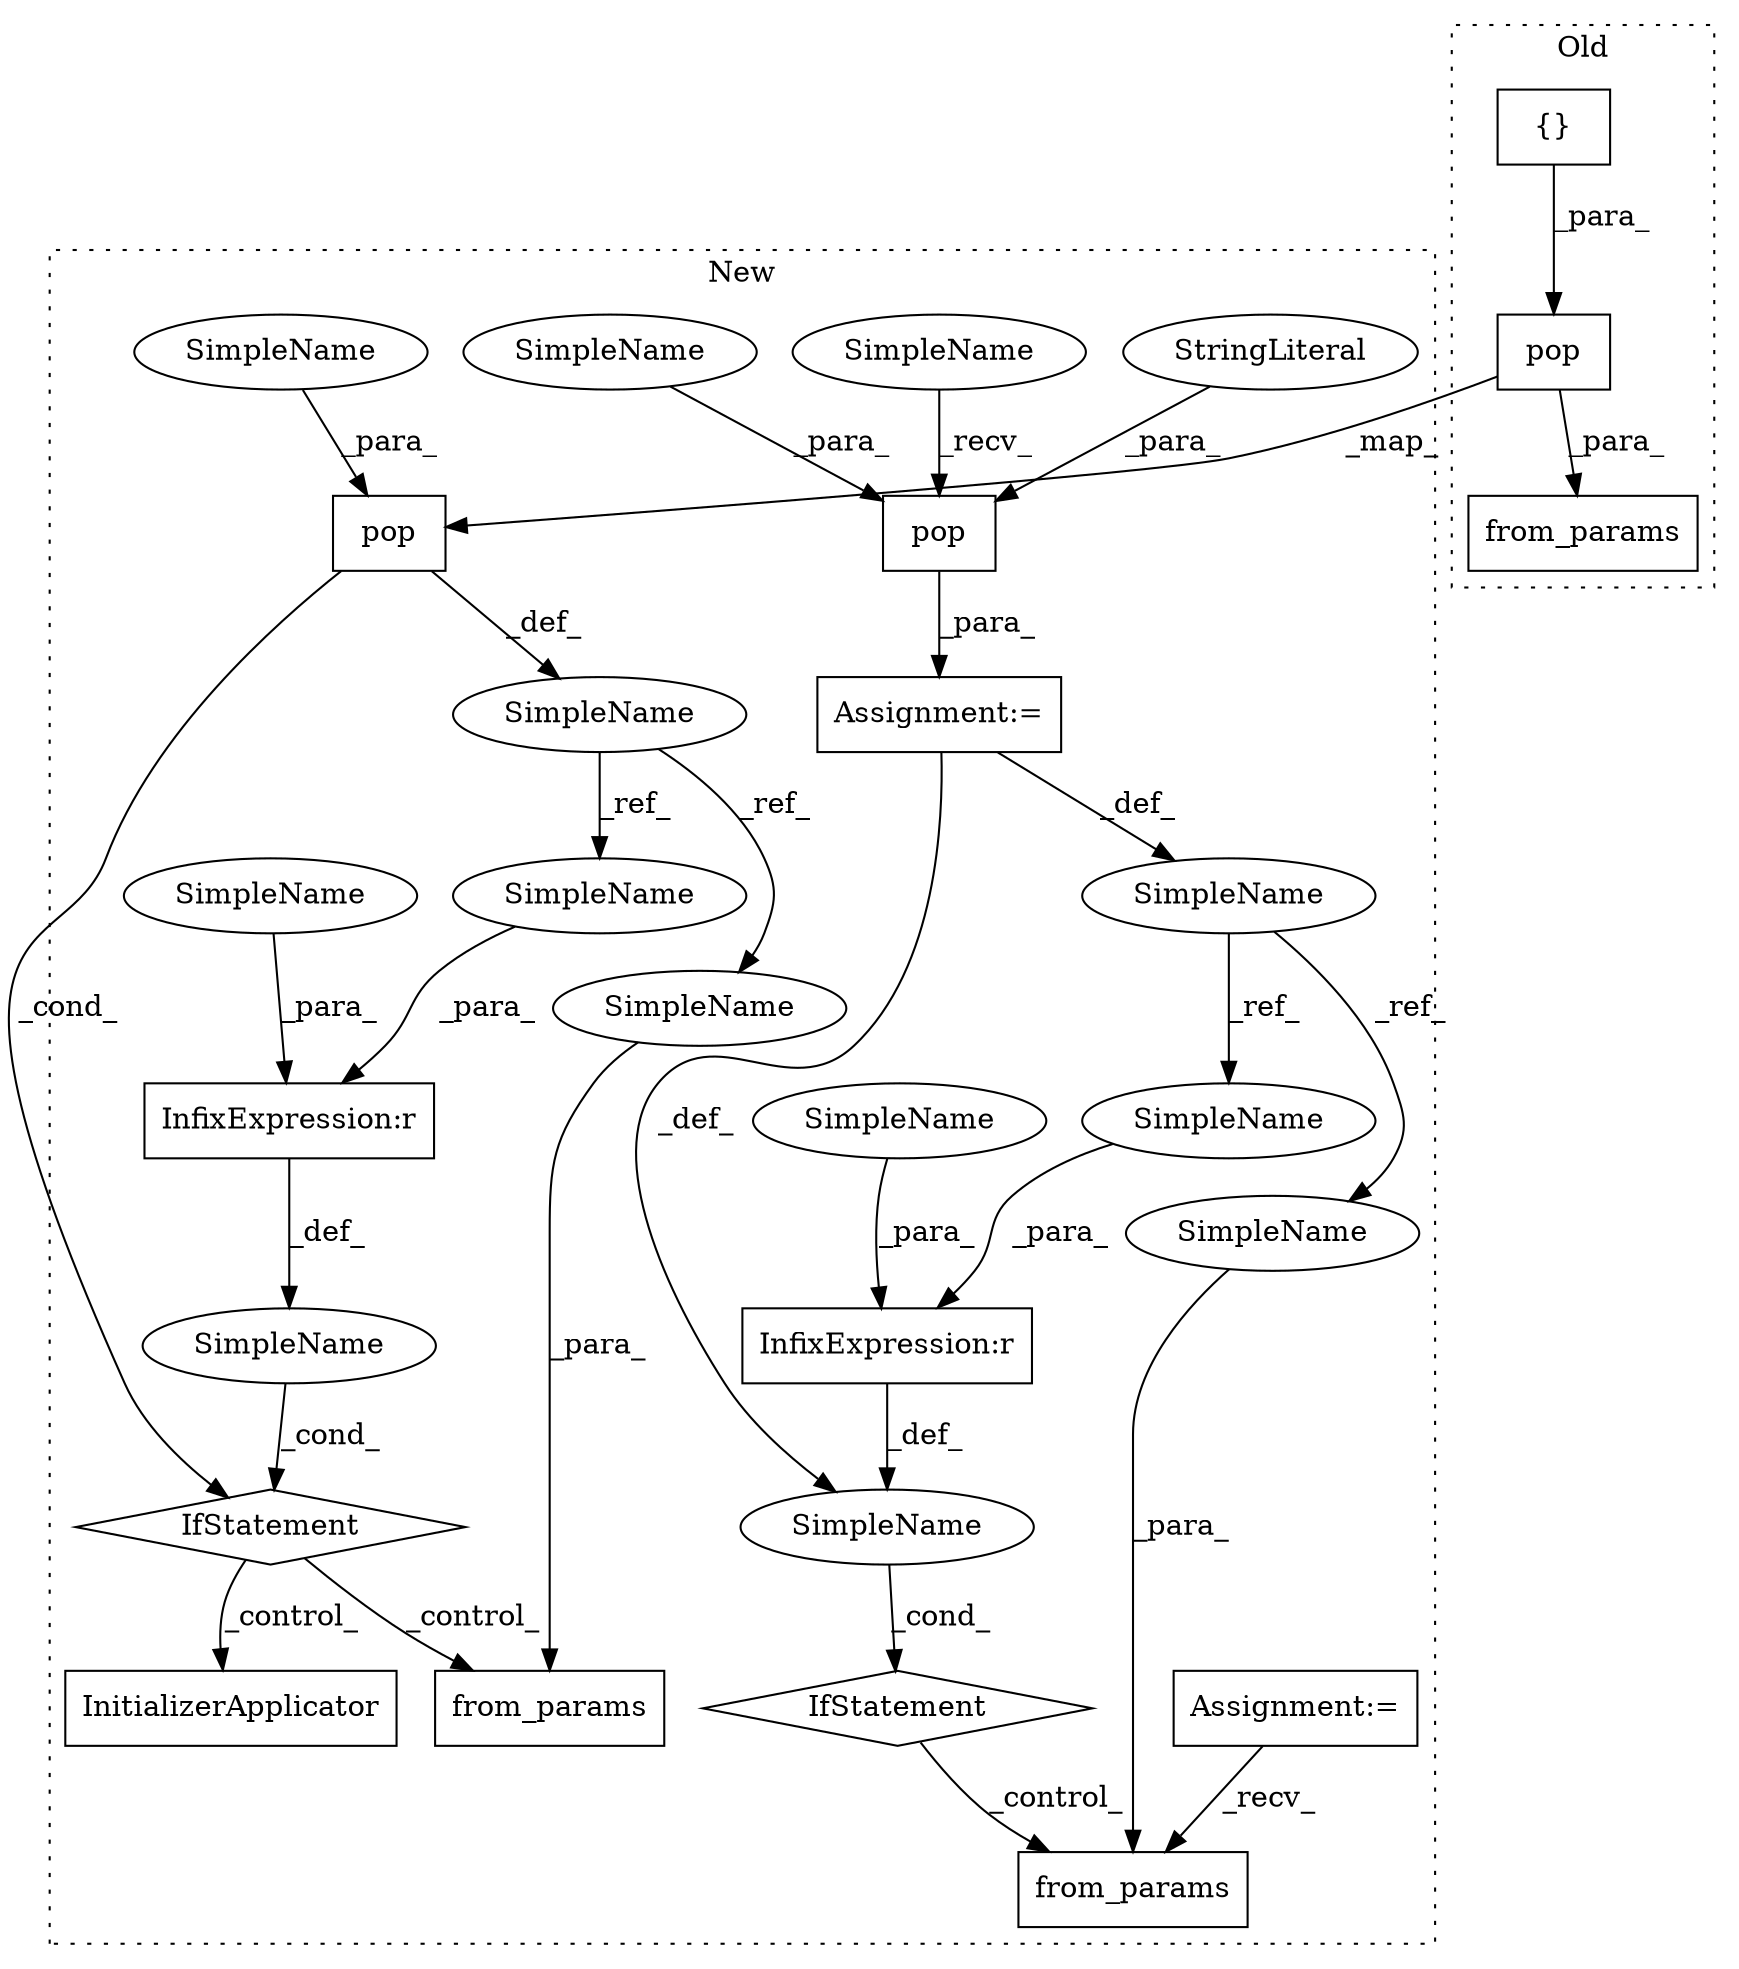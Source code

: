 digraph G {
subgraph cluster0 {
1 [label="from_params" a="32" s="7546,7595" l="12,1" shape="box"];
8 [label="pop" a="32" s="7565,7594" l="4,1" shape="box"];
14 [label="{}" a="4" s="7592" l="2" shape="box"];
label = "Old";
style="dotted";
}
subgraph cluster1 {
2 [label="IfStatement" a="25" s="7970" l="3" shape="diamond"];
3 [label="Assignment:=" a="7" s="7784" l="1" shape="box"];
4 [label="pop" a="32" s="7792,7814" l="4,1" shape="box"];
5 [label="InfixExpression:r" a="27" s="7961" l="4" shape="box"];
6 [label="StringLiteral" a="45" s="7796" l="13" shape="ellipse"];
7 [label="pop" a="32" s="7745,7767" l="4,1" shape="box"];
9 [label="from_params" a="32" s="7880,7903" l="12,1" shape="box"];
10 [label="SimpleName" a="42" s="" l="" shape="ellipse"];
11 [label="InitializerApplicator" a="32" s="7907" l="23" shape="box"];
12 [label="from_params" a="32" s="7995,8017" l="12,1" shape="box"];
13 [label="InfixExpression:r" a="27" s="7846" l="4" shape="box"];
15 [label="IfStatement" a="25" s="7855" l="3" shape="diamond"];
16 [label="SimpleName" a="42" s="" l="" shape="ellipse"];
17 [label="SimpleName" a="42" s="7726" l="11" shape="ellipse"];
18 [label="SimpleName" a="42" s="7774" l="10" shape="ellipse"];
19 [label="Assignment:=" a="7" s="6756" l="21" shape="box"];
20 [label="SimpleName" a="42" s="8007" l="10" shape="ellipse"];
21 [label="SimpleName" a="42" s="7951" l="10" shape="ellipse"];
22 [label="SimpleName" a="42" s="7785" l="6" shape="ellipse"];
23 [label="SimpleName" a="42" s="7965" l="4" shape="ellipse"];
24 [label="SimpleName" a="42" s="7810" l="4" shape="ellipse"];
25 [label="SimpleName" a="42" s="7850" l="4" shape="ellipse"];
26 [label="SimpleName" a="42" s="7763" l="4" shape="ellipse"];
27 [label="SimpleName" a="42" s="7892" l="11" shape="ellipse"];
28 [label="SimpleName" a="42" s="7835" l="11" shape="ellipse"];
label = "New";
style="dotted";
}
2 -> 12 [label="_control_"];
3 -> 16 [label="_def_"];
3 -> 18 [label="_def_"];
4 -> 3 [label="_para_"];
5 -> 16 [label="_def_"];
6 -> 4 [label="_para_"];
7 -> 15 [label="_cond_"];
7 -> 17 [label="_def_"];
8 -> 1 [label="_para_"];
8 -> 7 [label="_map_"];
10 -> 15 [label="_cond_"];
13 -> 10 [label="_def_"];
14 -> 8 [label="_para_"];
15 -> 9 [label="_control_"];
15 -> 11 [label="_control_"];
16 -> 2 [label="_cond_"];
17 -> 28 [label="_ref_"];
17 -> 27 [label="_ref_"];
18 -> 21 [label="_ref_"];
18 -> 20 [label="_ref_"];
19 -> 12 [label="_recv_"];
20 -> 12 [label="_para_"];
21 -> 5 [label="_para_"];
22 -> 4 [label="_recv_"];
23 -> 5 [label="_para_"];
24 -> 4 [label="_para_"];
25 -> 13 [label="_para_"];
26 -> 7 [label="_para_"];
27 -> 9 [label="_para_"];
28 -> 13 [label="_para_"];
}